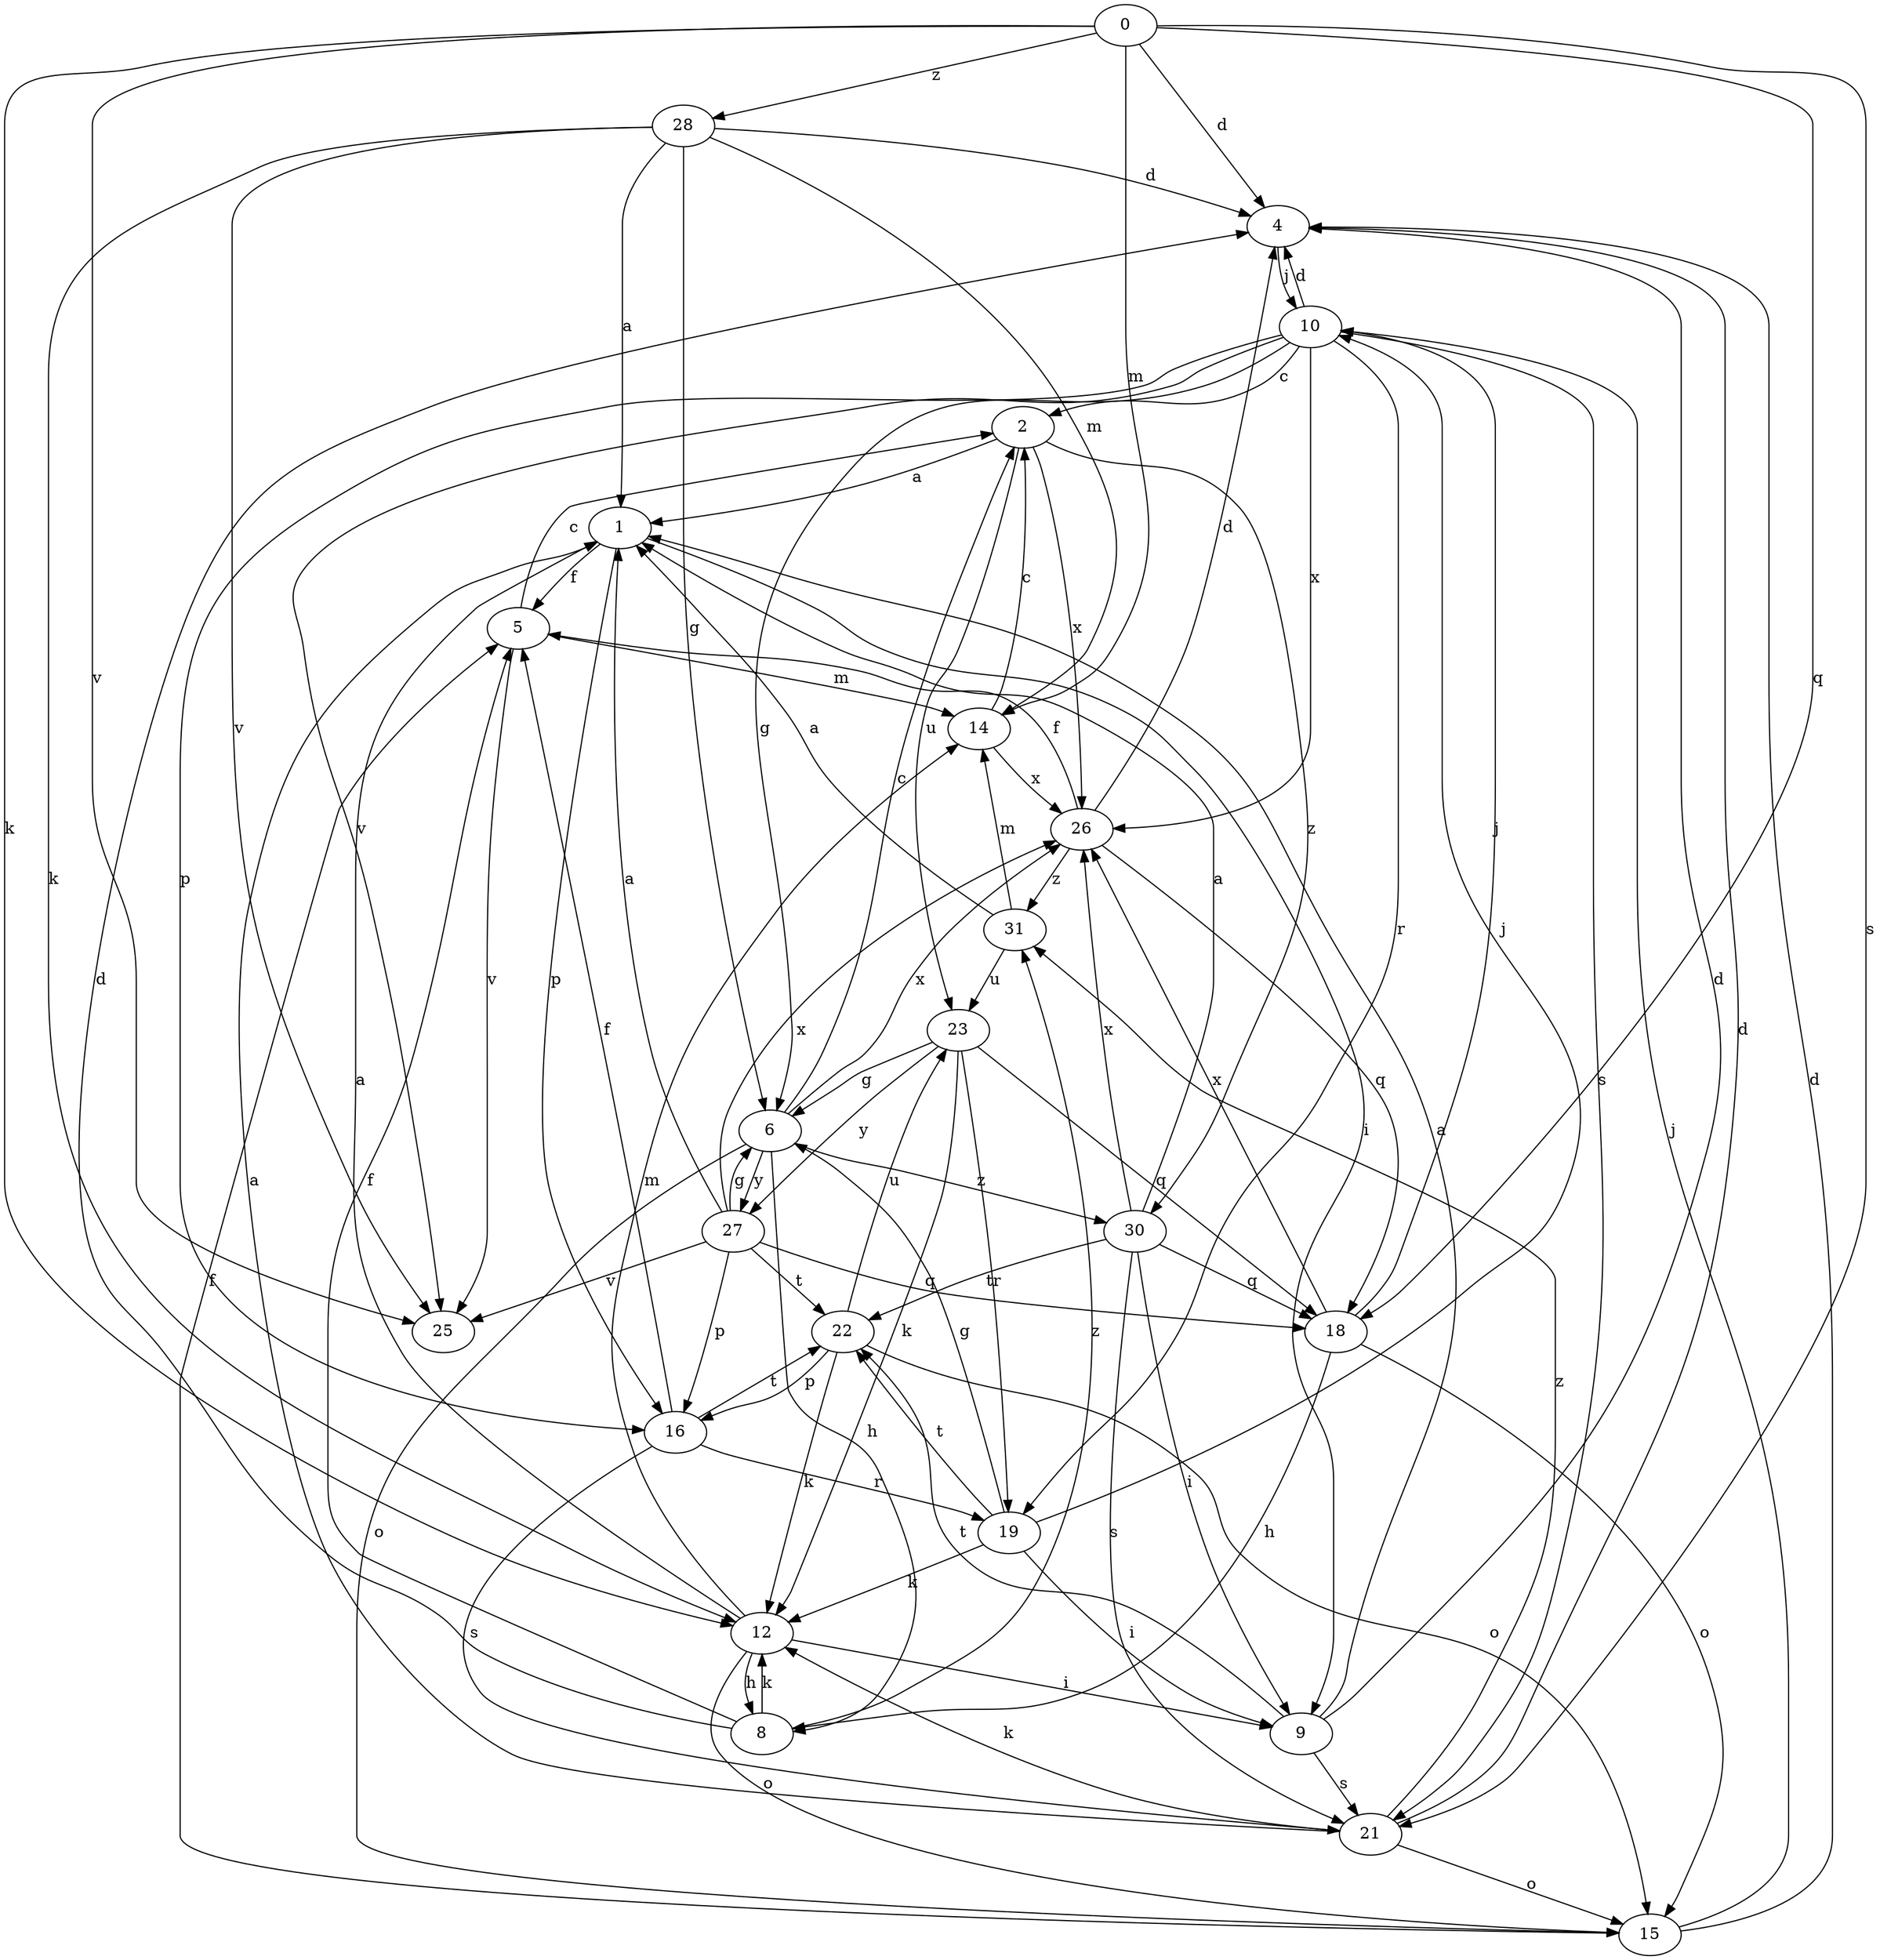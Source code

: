 strict digraph  {
0;
1;
2;
4;
5;
6;
8;
9;
10;
12;
14;
15;
16;
18;
19;
21;
22;
23;
25;
26;
27;
28;
30;
31;
0 -> 4  [label=d];
0 -> 12  [label=k];
0 -> 14  [label=m];
0 -> 18  [label=q];
0 -> 21  [label=s];
0 -> 25  [label=v];
0 -> 28  [label=z];
1 -> 5  [label=f];
1 -> 9  [label=i];
1 -> 16  [label=p];
2 -> 1  [label=a];
2 -> 23  [label=u];
2 -> 26  [label=x];
2 -> 30  [label=z];
4 -> 10  [label=j];
5 -> 2  [label=c];
5 -> 14  [label=m];
5 -> 25  [label=v];
6 -> 2  [label=c];
6 -> 8  [label=h];
6 -> 15  [label=o];
6 -> 26  [label=x];
6 -> 27  [label=y];
6 -> 30  [label=z];
8 -> 4  [label=d];
8 -> 5  [label=f];
8 -> 12  [label=k];
8 -> 31  [label=z];
9 -> 1  [label=a];
9 -> 4  [label=d];
9 -> 21  [label=s];
9 -> 22  [label=t];
10 -> 2  [label=c];
10 -> 4  [label=d];
10 -> 6  [label=g];
10 -> 16  [label=p];
10 -> 19  [label=r];
10 -> 21  [label=s];
10 -> 25  [label=v];
10 -> 26  [label=x];
12 -> 1  [label=a];
12 -> 8  [label=h];
12 -> 9  [label=i];
12 -> 14  [label=m];
12 -> 15  [label=o];
14 -> 2  [label=c];
14 -> 26  [label=x];
15 -> 4  [label=d];
15 -> 5  [label=f];
15 -> 10  [label=j];
16 -> 5  [label=f];
16 -> 19  [label=r];
16 -> 21  [label=s];
16 -> 22  [label=t];
18 -> 8  [label=h];
18 -> 10  [label=j];
18 -> 15  [label=o];
18 -> 26  [label=x];
19 -> 6  [label=g];
19 -> 9  [label=i];
19 -> 10  [label=j];
19 -> 12  [label=k];
19 -> 22  [label=t];
21 -> 1  [label=a];
21 -> 4  [label=d];
21 -> 12  [label=k];
21 -> 15  [label=o];
21 -> 31  [label=z];
22 -> 12  [label=k];
22 -> 15  [label=o];
22 -> 16  [label=p];
22 -> 23  [label=u];
23 -> 6  [label=g];
23 -> 12  [label=k];
23 -> 18  [label=q];
23 -> 19  [label=r];
23 -> 27  [label=y];
26 -> 4  [label=d];
26 -> 5  [label=f];
26 -> 18  [label=q];
26 -> 31  [label=z];
27 -> 1  [label=a];
27 -> 6  [label=g];
27 -> 16  [label=p];
27 -> 18  [label=q];
27 -> 22  [label=t];
27 -> 25  [label=v];
27 -> 26  [label=x];
28 -> 1  [label=a];
28 -> 4  [label=d];
28 -> 6  [label=g];
28 -> 12  [label=k];
28 -> 14  [label=m];
28 -> 25  [label=v];
30 -> 1  [label=a];
30 -> 9  [label=i];
30 -> 18  [label=q];
30 -> 21  [label=s];
30 -> 22  [label=t];
30 -> 26  [label=x];
31 -> 1  [label=a];
31 -> 14  [label=m];
31 -> 23  [label=u];
}
